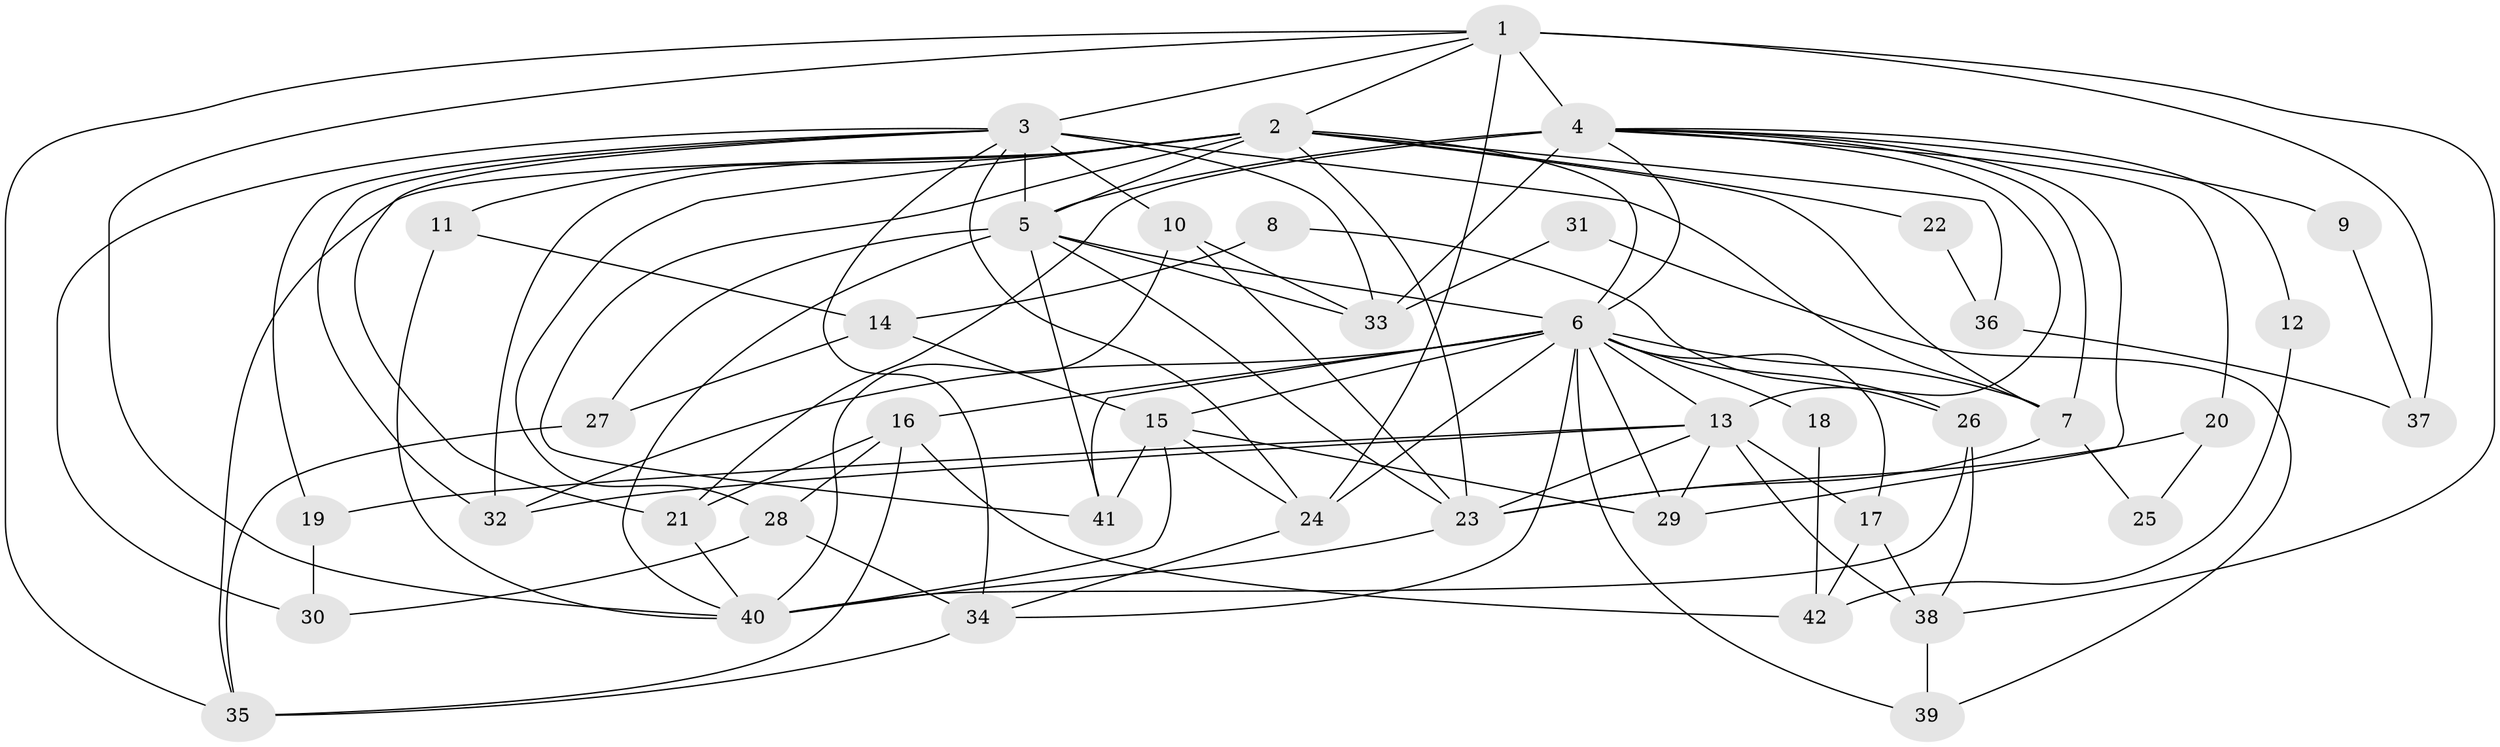 // original degree distribution, {4: 0.24096385542168675, 6: 0.08433734939759036, 7: 0.03614457831325301, 8: 0.024096385542168676, 5: 0.1927710843373494, 2: 0.14457831325301204, 3: 0.27710843373493976}
// Generated by graph-tools (version 1.1) at 2025/50/03/04/25 22:50:57]
// undirected, 42 vertices, 105 edges
graph export_dot {
  node [color=gray90,style=filled];
  1;
  2;
  3;
  4;
  5;
  6;
  7;
  8;
  9;
  10;
  11;
  12;
  13;
  14;
  15;
  16;
  17;
  18;
  19;
  20;
  21;
  22;
  23;
  24;
  25;
  26;
  27;
  28;
  29;
  30;
  31;
  32;
  33;
  34;
  35;
  36;
  37;
  38;
  39;
  40;
  41;
  42;
  1 -- 2 [weight=1.0];
  1 -- 3 [weight=1.0];
  1 -- 4 [weight=1.0];
  1 -- 24 [weight=2.0];
  1 -- 35 [weight=1.0];
  1 -- 37 [weight=1.0];
  1 -- 38 [weight=1.0];
  1 -- 40 [weight=1.0];
  2 -- 5 [weight=2.0];
  2 -- 6 [weight=1.0];
  2 -- 7 [weight=2.0];
  2 -- 11 [weight=1.0];
  2 -- 22 [weight=1.0];
  2 -- 23 [weight=1.0];
  2 -- 28 [weight=1.0];
  2 -- 32 [weight=1.0];
  2 -- 35 [weight=1.0];
  2 -- 36 [weight=1.0];
  2 -- 41 [weight=1.0];
  3 -- 5 [weight=2.0];
  3 -- 7 [weight=3.0];
  3 -- 10 [weight=1.0];
  3 -- 19 [weight=1.0];
  3 -- 21 [weight=1.0];
  3 -- 24 [weight=1.0];
  3 -- 30 [weight=1.0];
  3 -- 32 [weight=1.0];
  3 -- 33 [weight=1.0];
  3 -- 34 [weight=1.0];
  4 -- 5 [weight=8.0];
  4 -- 6 [weight=1.0];
  4 -- 7 [weight=1.0];
  4 -- 9 [weight=2.0];
  4 -- 12 [weight=1.0];
  4 -- 13 [weight=1.0];
  4 -- 20 [weight=1.0];
  4 -- 21 [weight=1.0];
  4 -- 29 [weight=1.0];
  4 -- 33 [weight=1.0];
  5 -- 6 [weight=2.0];
  5 -- 23 [weight=1.0];
  5 -- 27 [weight=1.0];
  5 -- 33 [weight=1.0];
  5 -- 40 [weight=1.0];
  5 -- 41 [weight=1.0];
  6 -- 7 [weight=2.0];
  6 -- 13 [weight=2.0];
  6 -- 15 [weight=1.0];
  6 -- 16 [weight=1.0];
  6 -- 17 [weight=1.0];
  6 -- 18 [weight=1.0];
  6 -- 24 [weight=1.0];
  6 -- 26 [weight=1.0];
  6 -- 29 [weight=1.0];
  6 -- 32 [weight=1.0];
  6 -- 34 [weight=1.0];
  6 -- 39 [weight=1.0];
  6 -- 41 [weight=1.0];
  7 -- 23 [weight=2.0];
  7 -- 25 [weight=1.0];
  8 -- 14 [weight=1.0];
  8 -- 26 [weight=1.0];
  9 -- 37 [weight=1.0];
  10 -- 23 [weight=1.0];
  10 -- 33 [weight=1.0];
  10 -- 40 [weight=1.0];
  11 -- 14 [weight=1.0];
  11 -- 40 [weight=1.0];
  12 -- 42 [weight=1.0];
  13 -- 17 [weight=2.0];
  13 -- 19 [weight=1.0];
  13 -- 23 [weight=1.0];
  13 -- 29 [weight=1.0];
  13 -- 32 [weight=1.0];
  13 -- 38 [weight=1.0];
  14 -- 15 [weight=1.0];
  14 -- 27 [weight=1.0];
  15 -- 24 [weight=1.0];
  15 -- 29 [weight=2.0];
  15 -- 40 [weight=1.0];
  15 -- 41 [weight=1.0];
  16 -- 21 [weight=1.0];
  16 -- 28 [weight=1.0];
  16 -- 35 [weight=1.0];
  16 -- 42 [weight=1.0];
  17 -- 38 [weight=1.0];
  17 -- 42 [weight=1.0];
  18 -- 42 [weight=1.0];
  19 -- 30 [weight=1.0];
  20 -- 23 [weight=1.0];
  20 -- 25 [weight=1.0];
  21 -- 40 [weight=1.0];
  22 -- 36 [weight=1.0];
  23 -- 40 [weight=1.0];
  24 -- 34 [weight=1.0];
  26 -- 38 [weight=1.0];
  26 -- 40 [weight=1.0];
  27 -- 35 [weight=1.0];
  28 -- 30 [weight=1.0];
  28 -- 34 [weight=1.0];
  31 -- 33 [weight=1.0];
  31 -- 39 [weight=1.0];
  34 -- 35 [weight=1.0];
  36 -- 37 [weight=1.0];
  38 -- 39 [weight=1.0];
}
